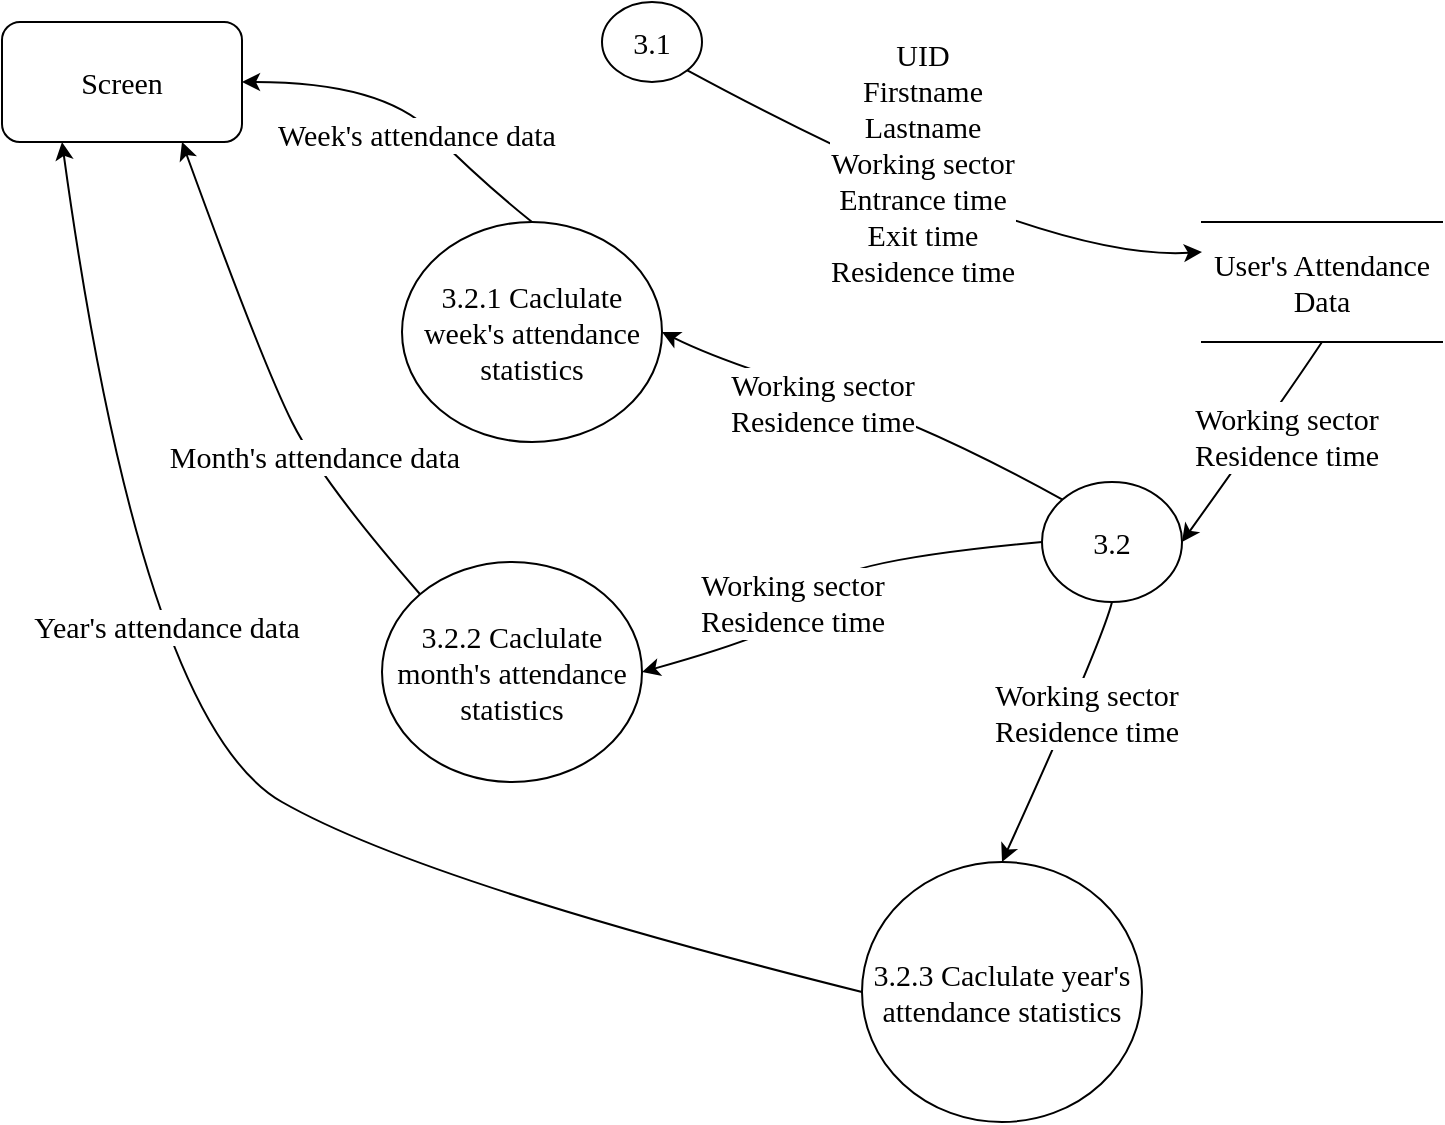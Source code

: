 <mxfile version="19.0.3" type="device"><diagram id="48Ti4a2o96BWrbXMQiaO" name="Page-1"><mxGraphModel dx="1037" dy="640" grid="1" gridSize="10" guides="1" tooltips="1" connect="1" arrows="1" fold="1" page="1" pageScale="1" pageWidth="827" pageHeight="1169" math="0" shadow="0"><root><mxCell id="0"/><mxCell id="1" parent="0"/><mxCell id="D2a95OKzljxfDCXw_Kl4-20" style="edgeStyle=orthogonalEdgeStyle;rounded=0;orthogonalLoop=1;jettySize=auto;html=1;exitX=0.5;exitY=0;exitDx=0;exitDy=0;fontFamily=Times New Roman;fontSize=15;" parent="1" edge="1"><mxGeometry relative="1" as="geometry"><mxPoint x="410" y="250" as="targetPoint"/></mxGeometry></mxCell><mxCell id="D2a95OKzljxfDCXw_Kl4-25" value="Card's informations" style="edgeLabel;html=1;align=center;verticalAlign=middle;resizable=0;points=[];fontSize=15;fontFamily=Times New Roman;" parent="D2a95OKzljxfDCXw_Kl4-20" vertex="1" connectable="0"><mxGeometry x="-0.236" y="1" relative="1" as="geometry"><mxPoint y="22" as="offset"/></mxGeometry></mxCell><mxCell id="D2a95OKzljxfDCXw_Kl4-11" value="Screen" style="rounded=1;whiteSpace=wrap;html=1;fontFamily=Times New Roman;fontSize=15;" parent="1" vertex="1"><mxGeometry x="30" y="40" width="120" height="60" as="geometry"/></mxCell><mxCell id="9BydDUy9M2rx86zUnMPT-26" value="User's Attendance&lt;br style=&quot;font-size: 15px;&quot;&gt;Data" style="shape=partialRectangle;whiteSpace=wrap;html=1;left=0;right=0;fillColor=none;fontFamily=Times New Roman;fontSize=15;" parent="1" vertex="1"><mxGeometry x="630" y="140" width="120" height="60" as="geometry"/></mxCell><mxCell id="QKvb8Jh9y1Y_6Ww8Vgkc-1" value="3.2" style="ellipse;whiteSpace=wrap;html=1;fontFamily=Times New Roman;fontSize=15;" parent="1" vertex="1"><mxGeometry x="550" y="270" width="70" height="60" as="geometry"/></mxCell><mxCell id="QKvb8Jh9y1Y_6Ww8Vgkc-3" value="" style="curved=1;endArrow=classic;html=1;rounded=0;entryX=1;entryY=0.5;entryDx=0;entryDy=0;exitX=0.5;exitY=1;exitDx=0;exitDy=0;fontFamily=Times New Roman;fontSize=15;" parent="1" source="9BydDUy9M2rx86zUnMPT-26" target="QKvb8Jh9y1Y_6Ww8Vgkc-1" edge="1"><mxGeometry width="50" height="50" relative="1" as="geometry"><mxPoint x="530" y="250" as="sourcePoint"/><mxPoint x="480" y="300" as="targetPoint"/><Array as="points"><mxPoint x="670" y="230"/></Array></mxGeometry></mxCell><mxCell id="SYd0fw5WJzOiytHv63Vz-4" value="Working sector&lt;br style=&quot;font-size: 15px;&quot;&gt;Residence time" style="edgeLabel;html=1;align=center;verticalAlign=middle;resizable=0;points=[];fontSize=15;fontFamily=Times New Roman;" parent="QKvb8Jh9y1Y_6Ww8Vgkc-3" vertex="1" connectable="0"><mxGeometry x="0.284" relative="1" as="geometry"><mxPoint x="26" y="-18" as="offset"/></mxGeometry></mxCell><mxCell id="QKvb8Jh9y1Y_6Ww8Vgkc-4" value="" style="curved=1;endArrow=classic;html=1;rounded=0;entryX=0;entryY=0.25;entryDx=0;entryDy=0;fontFamily=Times New Roman;fontSize=15;exitX=1;exitY=1;exitDx=0;exitDy=0;" parent="1" source="nZPLw73Ydnirwc6DWiJ2-18" target="9BydDUy9M2rx86zUnMPT-26" edge="1"><mxGeometry width="50" height="50" relative="1" as="geometry"><mxPoint x="390" y="50" as="sourcePoint"/><mxPoint x="560" y="140" as="targetPoint"/><Array as="points"><mxPoint x="550" y="160"/></Array></mxGeometry></mxCell><mxCell id="SYd0fw5WJzOiytHv63Vz-1" value="UID&lt;br style=&quot;font-size: 15px;&quot;&gt;Firstname&lt;br style=&quot;font-size: 15px;&quot;&gt;Lastname&lt;br style=&quot;font-size: 15px;&quot;&gt;Working sector&lt;br style=&quot;font-size: 15px;&quot;&gt;Entrance time&lt;br style=&quot;font-size: 15px;&quot;&gt;Exit time&lt;br style=&quot;font-size: 15px;&quot;&gt;Residence time" style="edgeLabel;html=1;align=center;verticalAlign=middle;resizable=0;points=[];fontSize=15;fontFamily=Times New Roman;" parent="1" vertex="1" connectable="0"><mxGeometry x="-0.355" y="23" relative="1" as="geometry"><mxPoint x="490" y="110" as="offset"/></mxGeometry></mxCell><mxCell id="nZPLw73Ydnirwc6DWiJ2-1" value="3.2.2 Caclulate month's attendance statistics" style="ellipse;whiteSpace=wrap;html=1;fontFamily=Times New Roman;fontSize=15;" parent="1" vertex="1"><mxGeometry x="220" y="310" width="130" height="110" as="geometry"/></mxCell><mxCell id="nZPLw73Ydnirwc6DWiJ2-2" value="3.2.1 Caclulate week's attendance statistics" style="ellipse;whiteSpace=wrap;html=1;fontFamily=Times New Roman;fontSize=15;" parent="1" vertex="1"><mxGeometry x="230" y="140" width="130" height="110" as="geometry"/></mxCell><mxCell id="nZPLw73Ydnirwc6DWiJ2-3" value="3.2.3 Caclulate year's attendance statistics" style="ellipse;whiteSpace=wrap;html=1;fontFamily=Times New Roman;fontSize=15;" parent="1" vertex="1"><mxGeometry x="460" y="460" width="140" height="130" as="geometry"/></mxCell><mxCell id="nZPLw73Ydnirwc6DWiJ2-4" value="" style="curved=1;endArrow=classic;html=1;rounded=0;entryX=1;entryY=0.5;entryDx=0;entryDy=0;exitX=0;exitY=0;exitDx=0;exitDy=0;fontFamily=Times New Roman;fontSize=15;" parent="1" source="QKvb8Jh9y1Y_6Ww8Vgkc-1" target="nZPLw73Ydnirwc6DWiJ2-2" edge="1"><mxGeometry width="50" height="50" relative="1" as="geometry"><mxPoint x="450" y="220" as="sourcePoint"/><mxPoint x="400" y="270" as="targetPoint"/><Array as="points"><mxPoint x="490" y="240"/><mxPoint x="390" y="210"/></Array></mxGeometry></mxCell><mxCell id="nZPLw73Ydnirwc6DWiJ2-5" value="" style="curved=1;endArrow=classic;html=1;rounded=0;entryX=1;entryY=0.5;entryDx=0;entryDy=0;exitX=0;exitY=0.5;exitDx=0;exitDy=0;fontFamily=Times New Roman;fontSize=15;" parent="1" source="QKvb8Jh9y1Y_6Ww8Vgkc-1" target="nZPLw73Ydnirwc6DWiJ2-1" edge="1"><mxGeometry width="50" height="50" relative="1" as="geometry"><mxPoint x="570" y="400" as="sourcePoint"/><mxPoint x="410" y="340" as="targetPoint"/><Array as="points"><mxPoint x="440" y="310"/><mxPoint x="440" y="340"/></Array></mxGeometry></mxCell><mxCell id="nZPLw73Ydnirwc6DWiJ2-6" value="" style="curved=1;endArrow=classic;html=1;rounded=0;exitX=0.5;exitY=1;exitDx=0;exitDy=0;entryX=0.5;entryY=0;entryDx=0;entryDy=0;fontFamily=Times New Roman;fontSize=15;" parent="1" source="QKvb8Jh9y1Y_6Ww8Vgkc-1" target="nZPLw73Ydnirwc6DWiJ2-3" edge="1"><mxGeometry width="50" height="50" relative="1" as="geometry"><mxPoint x="610" y="410" as="sourcePoint"/><mxPoint x="660" y="360" as="targetPoint"/><Array as="points"><mxPoint x="580" y="350"/></Array></mxGeometry></mxCell><mxCell id="nZPLw73Ydnirwc6DWiJ2-7" value="Working sector&lt;br style=&quot;font-size: 15px;&quot;&gt;Residence time" style="edgeLabel;html=1;align=center;verticalAlign=middle;resizable=0;points=[];fontSize=15;fontFamily=Times New Roman;" parent="1" vertex="1" connectable="0"><mxGeometry x="440.002" y="229.995" as="geometry"/></mxCell><mxCell id="nZPLw73Ydnirwc6DWiJ2-8" value="Working sector&lt;br style=&quot;font-size: 15px;&quot;&gt;Residence time" style="edgeLabel;html=1;align=center;verticalAlign=middle;resizable=0;points=[];fontSize=15;fontFamily=Times New Roman;" parent="1" vertex="1" connectable="0"><mxGeometry x="425.002" y="329.995" as="geometry"/></mxCell><mxCell id="nZPLw73Ydnirwc6DWiJ2-9" value="Working sector&lt;br style=&quot;font-size: 15px;&quot;&gt;Residence time" style="edgeLabel;html=1;align=center;verticalAlign=middle;resizable=0;points=[];fontSize=15;fontFamily=Times New Roman;" parent="1" vertex="1" connectable="0"><mxGeometry x="670.002" y="299.995" as="geometry"><mxPoint x="-98" y="85" as="offset"/></mxGeometry></mxCell><mxCell id="nZPLw73Ydnirwc6DWiJ2-11" value="" style="curved=1;endArrow=classic;html=1;rounded=0;exitX=0.5;exitY=0;exitDx=0;exitDy=0;entryX=1;entryY=0.5;entryDx=0;entryDy=0;fontFamily=Times New Roman;fontSize=15;" parent="1" source="nZPLw73Ydnirwc6DWiJ2-2" target="D2a95OKzljxfDCXw_Kl4-11" edge="1"><mxGeometry width="50" height="50" relative="1" as="geometry"><mxPoint x="220" y="120" as="sourcePoint"/><mxPoint x="270" y="70" as="targetPoint"/><Array as="points"><mxPoint x="270" y="120"/><mxPoint x="220" y="70"/></Array></mxGeometry></mxCell><mxCell id="nZPLw73Ydnirwc6DWiJ2-14" value="Week's attendance data" style="edgeLabel;html=1;align=center;verticalAlign=middle;resizable=0;points=[];fontFamily=Times New Roman;fontSize=15;" parent="nZPLw73Ydnirwc6DWiJ2-11" vertex="1" connectable="0"><mxGeometry x="0.07" y="1" relative="1" as="geometry"><mxPoint x="10" y="18" as="offset"/></mxGeometry></mxCell><mxCell id="nZPLw73Ydnirwc6DWiJ2-12" value="" style="curved=1;endArrow=classic;html=1;rounded=0;entryX=0.75;entryY=1;entryDx=0;entryDy=0;exitX=0;exitY=0;exitDx=0;exitDy=0;fontFamily=Times New Roman;fontSize=15;" parent="1" source="nZPLw73Ydnirwc6DWiJ2-1" target="D2a95OKzljxfDCXw_Kl4-11" edge="1"><mxGeometry width="50" height="50" relative="1" as="geometry"><mxPoint x="85" y="230" as="sourcePoint"/><mxPoint x="135" y="180" as="targetPoint"/><Array as="points"><mxPoint x="190" y="270"/><mxPoint x="160" y="210"/></Array></mxGeometry></mxCell><mxCell id="nZPLw73Ydnirwc6DWiJ2-16" value="Month's attendance data" style="edgeLabel;html=1;align=center;verticalAlign=middle;resizable=0;points=[];fontFamily=Times New Roman;fontSize=15;" parent="nZPLw73Ydnirwc6DWiJ2-12" vertex="1" connectable="0"><mxGeometry x="-0.318" y="-2" relative="1" as="geometry"><mxPoint as="offset"/></mxGeometry></mxCell><mxCell id="nZPLw73Ydnirwc6DWiJ2-13" value="" style="curved=1;endArrow=classic;html=1;rounded=0;entryX=0.25;entryY=1;entryDx=0;entryDy=0;exitX=0;exitY=0.5;exitDx=0;exitDy=0;fontFamily=Times New Roman;fontSize=15;" parent="1" source="nZPLw73Ydnirwc6DWiJ2-3" target="D2a95OKzljxfDCXw_Kl4-11" edge="1"><mxGeometry width="50" height="50" relative="1" as="geometry"><mxPoint x="120" y="500" as="sourcePoint"/><mxPoint x="170" y="450" as="targetPoint"/><Array as="points"><mxPoint x="240" y="470"/><mxPoint x="100" y="390"/></Array></mxGeometry></mxCell><mxCell id="nZPLw73Ydnirwc6DWiJ2-17" value="Year's attendance data" style="edgeLabel;html=1;align=center;verticalAlign=middle;resizable=0;points=[];fontFamily=Times New Roman;fontSize=15;" parent="nZPLw73Ydnirwc6DWiJ2-13" vertex="1" connectable="0"><mxGeometry x="0.054" y="-18" relative="1" as="geometry"><mxPoint x="-22" y="-47" as="offset"/></mxGeometry></mxCell><mxCell id="nZPLw73Ydnirwc6DWiJ2-18" value="3.1" style="ellipse;whiteSpace=wrap;html=1;fontFamily=Times New Roman;fontSize=15;" parent="1" vertex="1"><mxGeometry x="330" y="30" width="50" height="40" as="geometry"/></mxCell></root></mxGraphModel></diagram></mxfile>